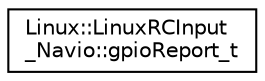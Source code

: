 digraph "Graphical Class Hierarchy"
{
 // INTERACTIVE_SVG=YES
  edge [fontname="Helvetica",fontsize="10",labelfontname="Helvetica",labelfontsize="10"];
  node [fontname="Helvetica",fontsize="10",shape=record];
  rankdir="LR";
  Node1 [label="Linux::LinuxRCInput\l_Navio::gpioReport_t",height=0.2,width=0.4,color="black", fillcolor="white", style="filled",URL="$structLinux_1_1LinuxRCInput__Navio_1_1gpioReport__t.html"];
}
